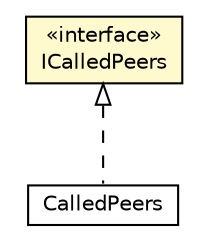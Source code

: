 #!/usr/local/bin/dot
#
# Class diagram 
# Generated by UMLGraph version R5_6-24-gf6e263 (http://www.umlgraph.org/)
#

digraph G {
	edge [fontname="Helvetica",fontsize=10,labelfontname="Helvetica",labelfontsize=10];
	node [fontname="Helvetica",fontsize=10,shape=plaintext];
	nodesep=0.25;
	ranksep=0.5;
	// org.universAAL.middleware.context.data.ICalledPeers
	c215144 [label=<<table title="org.universAAL.middleware.context.data.ICalledPeers" border="0" cellborder="1" cellspacing="0" cellpadding="2" port="p" bgcolor="lemonChiffon" href="./ICalledPeers.html">
		<tr><td><table border="0" cellspacing="0" cellpadding="1">
<tr><td align="center" balign="center"> &#171;interface&#187; </td></tr>
<tr><td align="center" balign="center"> ICalledPeers </td></tr>
		</table></td></tr>
		</table>>, URL="./ICalledPeers.html", fontname="Helvetica", fontcolor="black", fontsize=10.0];
	// org.universAAL.middleware.context.data.CalledPeers
	c215146 [label=<<table title="org.universAAL.middleware.context.data.CalledPeers" border="0" cellborder="1" cellspacing="0" cellpadding="2" port="p" href="./CalledPeers.html">
		<tr><td><table border="0" cellspacing="0" cellpadding="1">
<tr><td align="center" balign="center"> CalledPeers </td></tr>
		</table></td></tr>
		</table>>, URL="./CalledPeers.html", fontname="Helvetica", fontcolor="black", fontsize=10.0];
	//org.universAAL.middleware.context.data.CalledPeers implements org.universAAL.middleware.context.data.ICalledPeers
	c215144:p -> c215146:p [dir=back,arrowtail=empty,style=dashed];
}

